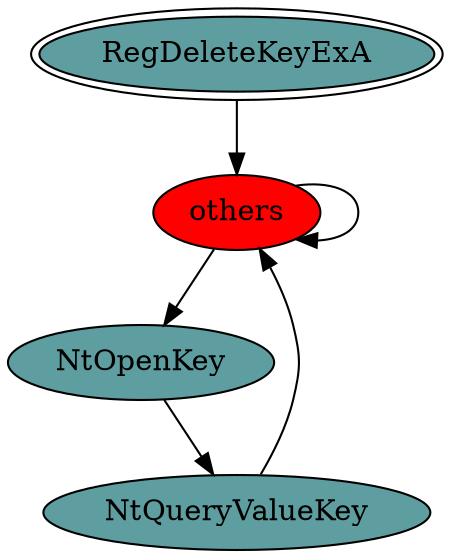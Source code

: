 digraph "./REPORTS/3946/API_PER_CATEGORY/RegDeleteKeyEx.exe_4280_Registry_API_per_Category_Transition_Matrix" {
	RegDeleteKeyExA [label=RegDeleteKeyExA fillcolor=cadetblue peripheries=2 style=filled]
	others [label=others fillcolor=red style=filled]
	RegDeleteKeyExA -> others [label=""]
	others -> others [label=""]
	NtOpenKey [label=NtOpenKey fillcolor=cadetblue style=filled]
	others -> NtOpenKey [label=""]
	NtQueryValueKey [label=NtQueryValueKey fillcolor=cadetblue style=filled]
	NtOpenKey -> NtQueryValueKey [label=""]
	NtQueryValueKey -> others [label=""]
}
